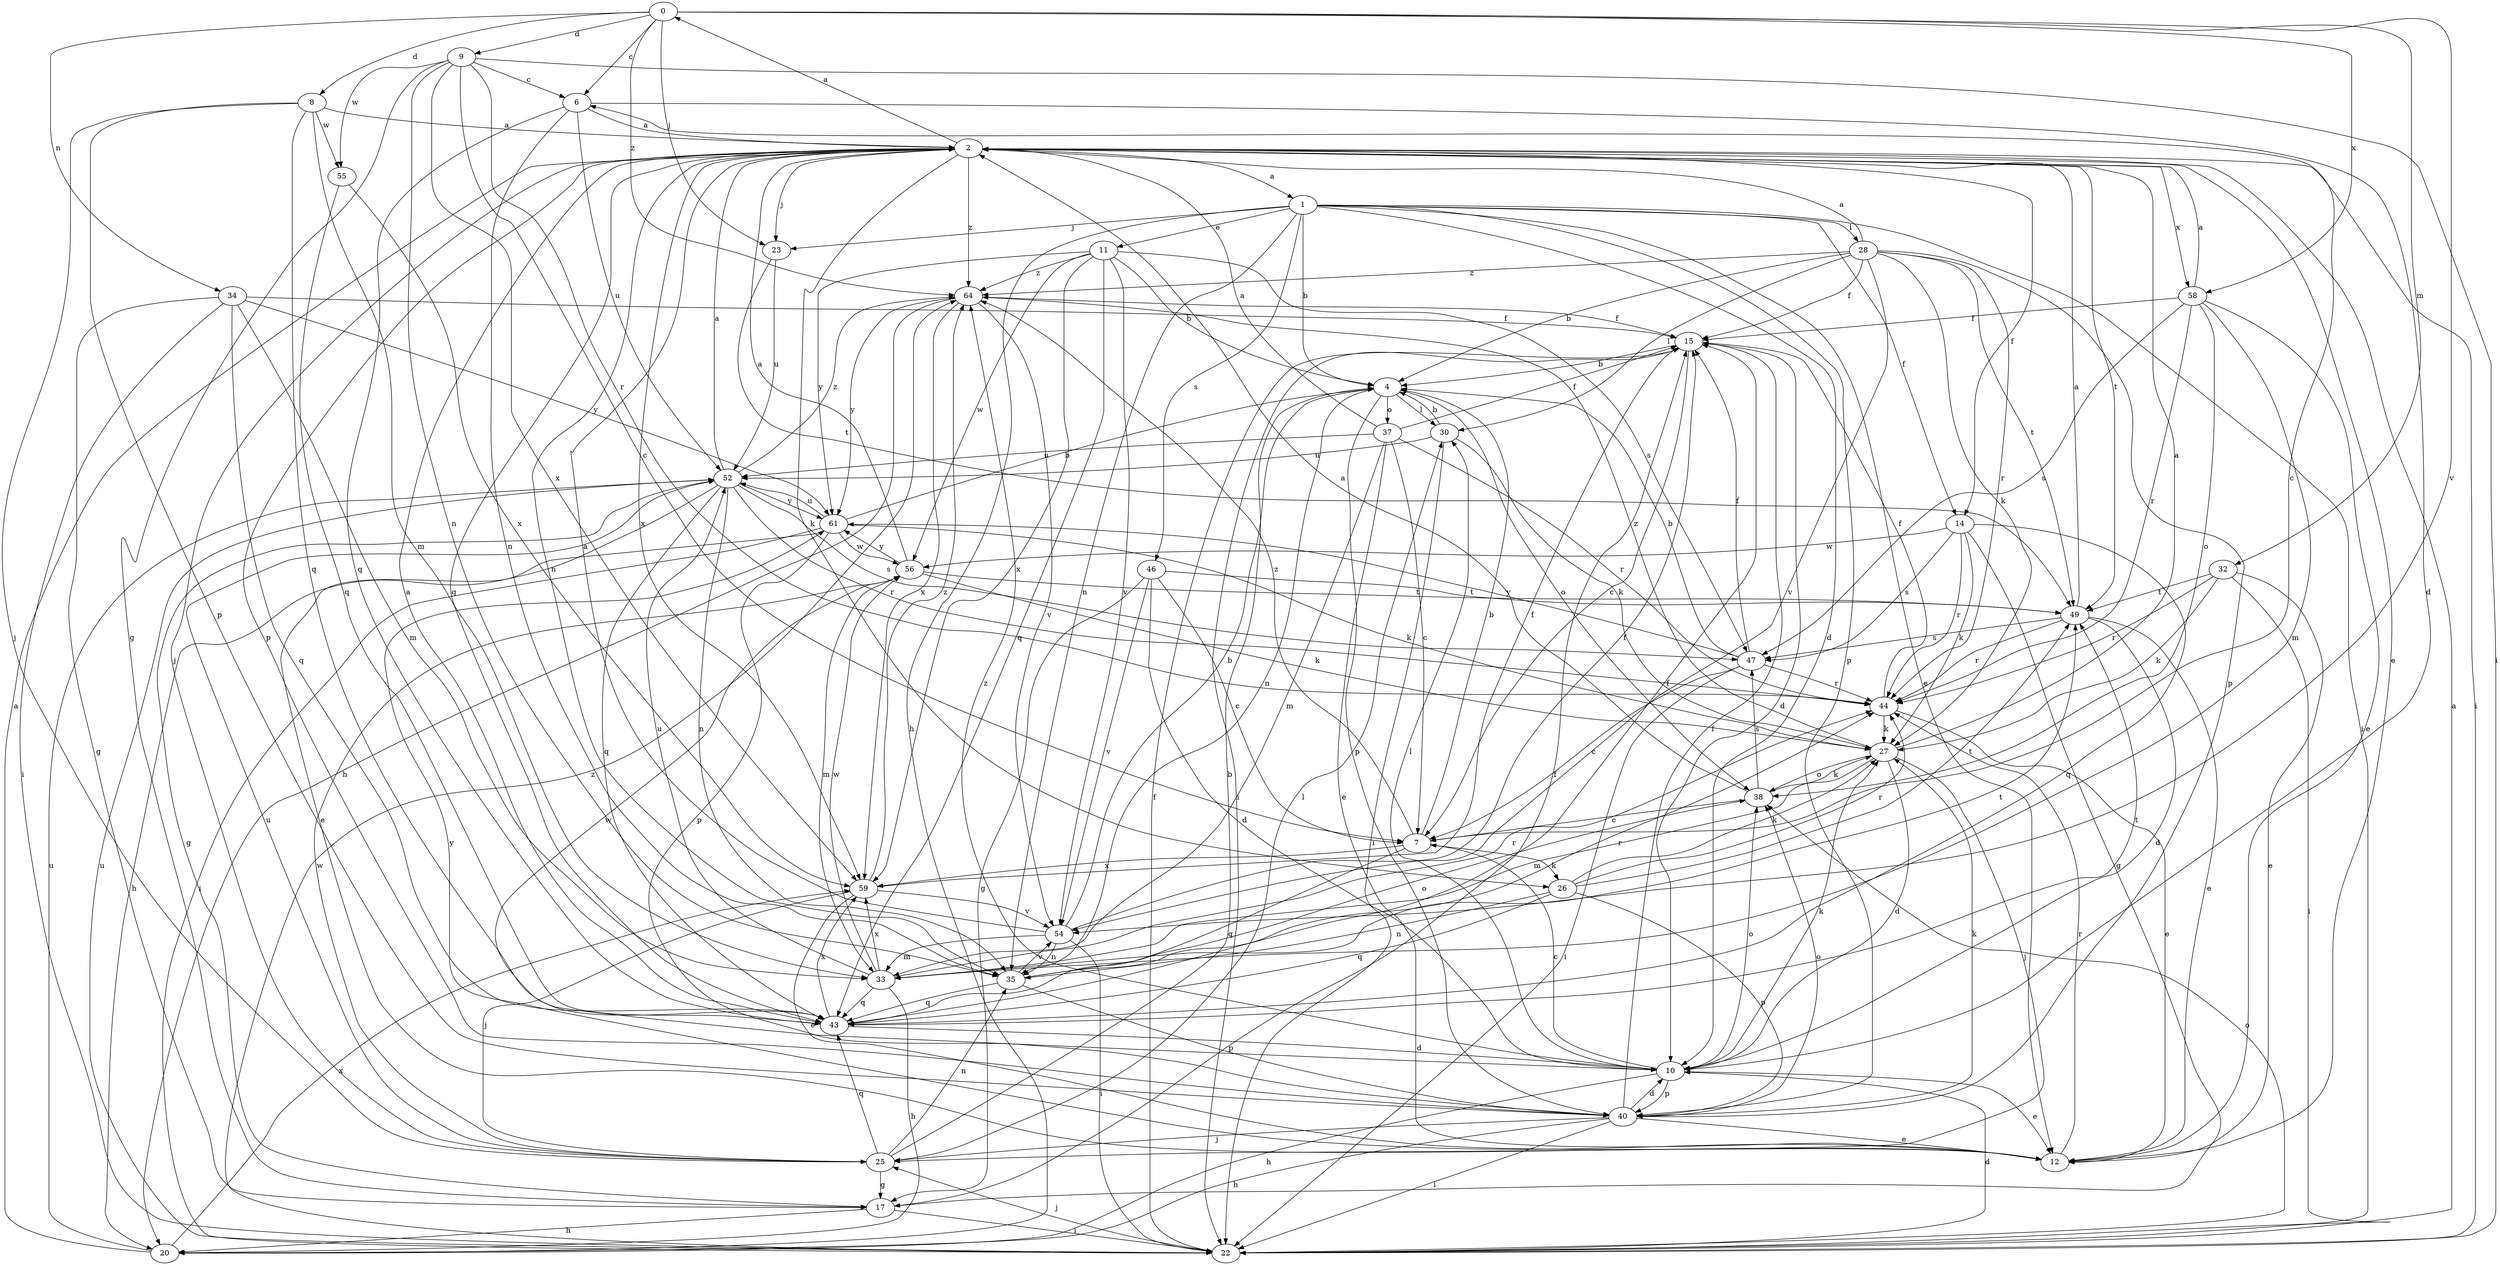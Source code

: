 strict digraph  {
0;
1;
2;
4;
6;
7;
8;
9;
10;
11;
12;
14;
15;
17;
20;
22;
23;
25;
26;
27;
28;
30;
32;
33;
34;
35;
37;
38;
40;
43;
44;
46;
47;
49;
52;
54;
55;
56;
58;
59;
61;
64;
0 -> 6  [label=c];
0 -> 8  [label=d];
0 -> 9  [label=d];
0 -> 23  [label=j];
0 -> 32  [label=m];
0 -> 34  [label=n];
0 -> 54  [label=v];
0 -> 58  [label=x];
0 -> 64  [label=z];
1 -> 4  [label=b];
1 -> 10  [label=d];
1 -> 11  [label=e];
1 -> 12  [label=e];
1 -> 14  [label=f];
1 -> 20  [label=h];
1 -> 22  [label=i];
1 -> 23  [label=j];
1 -> 28  [label=l];
1 -> 35  [label=n];
1 -> 40  [label=p];
1 -> 46  [label=s];
2 -> 0  [label=a];
2 -> 1  [label=a];
2 -> 12  [label=e];
2 -> 14  [label=f];
2 -> 22  [label=i];
2 -> 23  [label=j];
2 -> 25  [label=j];
2 -> 26  [label=k];
2 -> 35  [label=n];
2 -> 40  [label=p];
2 -> 43  [label=q];
2 -> 49  [label=t];
2 -> 58  [label=x];
2 -> 59  [label=x];
2 -> 64  [label=z];
4 -> 30  [label=l];
4 -> 35  [label=n];
4 -> 37  [label=o];
4 -> 38  [label=o];
4 -> 40  [label=p];
6 -> 2  [label=a];
6 -> 10  [label=d];
6 -> 35  [label=n];
6 -> 43  [label=q];
6 -> 52  [label=u];
7 -> 4  [label=b];
7 -> 6  [label=c];
7 -> 26  [label=k];
7 -> 43  [label=q];
7 -> 59  [label=x];
7 -> 64  [label=z];
8 -> 2  [label=a];
8 -> 25  [label=j];
8 -> 33  [label=m];
8 -> 40  [label=p];
8 -> 43  [label=q];
8 -> 55  [label=w];
9 -> 6  [label=c];
9 -> 7  [label=c];
9 -> 17  [label=g];
9 -> 22  [label=i];
9 -> 35  [label=n];
9 -> 44  [label=r];
9 -> 55  [label=w];
9 -> 59  [label=x];
10 -> 7  [label=c];
10 -> 12  [label=e];
10 -> 20  [label=h];
10 -> 27  [label=k];
10 -> 30  [label=l];
10 -> 38  [label=o];
10 -> 40  [label=p];
10 -> 56  [label=w];
10 -> 64  [label=z];
11 -> 4  [label=b];
11 -> 43  [label=q];
11 -> 47  [label=s];
11 -> 54  [label=v];
11 -> 56  [label=w];
11 -> 59  [label=x];
11 -> 61  [label=y];
11 -> 64  [label=z];
12 -> 44  [label=r];
12 -> 61  [label=y];
14 -> 17  [label=g];
14 -> 27  [label=k];
14 -> 43  [label=q];
14 -> 44  [label=r];
14 -> 47  [label=s];
14 -> 56  [label=w];
15 -> 4  [label=b];
15 -> 7  [label=c];
15 -> 10  [label=d];
15 -> 22  [label=i];
17 -> 15  [label=f];
17 -> 20  [label=h];
17 -> 22  [label=i];
20 -> 2  [label=a];
20 -> 52  [label=u];
20 -> 59  [label=x];
22 -> 2  [label=a];
22 -> 10  [label=d];
22 -> 15  [label=f];
22 -> 25  [label=j];
22 -> 38  [label=o];
22 -> 52  [label=u];
22 -> 64  [label=z];
23 -> 49  [label=t];
23 -> 52  [label=u];
25 -> 4  [label=b];
25 -> 17  [label=g];
25 -> 30  [label=l];
25 -> 35  [label=n];
25 -> 43  [label=q];
25 -> 52  [label=u];
25 -> 56  [label=w];
26 -> 27  [label=k];
26 -> 35  [label=n];
26 -> 40  [label=p];
26 -> 43  [label=q];
26 -> 44  [label=r];
26 -> 49  [label=t];
27 -> 2  [label=a];
27 -> 10  [label=d];
27 -> 25  [label=j];
27 -> 33  [label=m];
27 -> 38  [label=o];
27 -> 64  [label=z];
28 -> 2  [label=a];
28 -> 4  [label=b];
28 -> 15  [label=f];
28 -> 27  [label=k];
28 -> 30  [label=l];
28 -> 40  [label=p];
28 -> 44  [label=r];
28 -> 49  [label=t];
28 -> 54  [label=v];
28 -> 64  [label=z];
30 -> 4  [label=b];
30 -> 22  [label=i];
30 -> 27  [label=k];
30 -> 52  [label=u];
32 -> 12  [label=e];
32 -> 22  [label=i];
32 -> 27  [label=k];
32 -> 44  [label=r];
32 -> 49  [label=t];
33 -> 20  [label=h];
33 -> 43  [label=q];
33 -> 44  [label=r];
33 -> 49  [label=t];
33 -> 52  [label=u];
33 -> 56  [label=w];
33 -> 59  [label=x];
34 -> 15  [label=f];
34 -> 17  [label=g];
34 -> 22  [label=i];
34 -> 33  [label=m];
34 -> 43  [label=q];
34 -> 61  [label=y];
35 -> 38  [label=o];
35 -> 40  [label=p];
35 -> 43  [label=q];
35 -> 44  [label=r];
35 -> 54  [label=v];
37 -> 2  [label=a];
37 -> 7  [label=c];
37 -> 12  [label=e];
37 -> 15  [label=f];
37 -> 33  [label=m];
37 -> 44  [label=r];
37 -> 52  [label=u];
38 -> 2  [label=a];
38 -> 7  [label=c];
38 -> 27  [label=k];
38 -> 47  [label=s];
40 -> 10  [label=d];
40 -> 12  [label=e];
40 -> 15  [label=f];
40 -> 20  [label=h];
40 -> 22  [label=i];
40 -> 25  [label=j];
40 -> 27  [label=k];
40 -> 38  [label=o];
43 -> 2  [label=a];
43 -> 10  [label=d];
43 -> 15  [label=f];
43 -> 49  [label=t];
43 -> 59  [label=x];
44 -> 12  [label=e];
44 -> 15  [label=f];
44 -> 27  [label=k];
46 -> 7  [label=c];
46 -> 10  [label=d];
46 -> 17  [label=g];
46 -> 49  [label=t];
46 -> 54  [label=v];
47 -> 4  [label=b];
47 -> 7  [label=c];
47 -> 15  [label=f];
47 -> 22  [label=i];
47 -> 44  [label=r];
47 -> 61  [label=y];
49 -> 2  [label=a];
49 -> 10  [label=d];
49 -> 12  [label=e];
49 -> 44  [label=r];
49 -> 47  [label=s];
52 -> 2  [label=a];
52 -> 12  [label=e];
52 -> 17  [label=g];
52 -> 35  [label=n];
52 -> 43  [label=q];
52 -> 44  [label=r];
52 -> 47  [label=s];
52 -> 61  [label=y];
52 -> 64  [label=z];
54 -> 2  [label=a];
54 -> 4  [label=b];
54 -> 15  [label=f];
54 -> 22  [label=i];
54 -> 33  [label=m];
54 -> 35  [label=n];
55 -> 43  [label=q];
55 -> 59  [label=x];
56 -> 2  [label=a];
56 -> 27  [label=k];
56 -> 33  [label=m];
56 -> 49  [label=t];
56 -> 61  [label=y];
58 -> 2  [label=a];
58 -> 12  [label=e];
58 -> 15  [label=f];
58 -> 33  [label=m];
58 -> 38  [label=o];
58 -> 44  [label=r];
58 -> 47  [label=s];
59 -> 12  [label=e];
59 -> 15  [label=f];
59 -> 25  [label=j];
59 -> 54  [label=v];
59 -> 64  [label=z];
61 -> 4  [label=b];
61 -> 20  [label=h];
61 -> 22  [label=i];
61 -> 27  [label=k];
61 -> 40  [label=p];
61 -> 52  [label=u];
61 -> 56  [label=w];
64 -> 15  [label=f];
64 -> 20  [label=h];
64 -> 54  [label=v];
64 -> 59  [label=x];
64 -> 61  [label=y];
}
